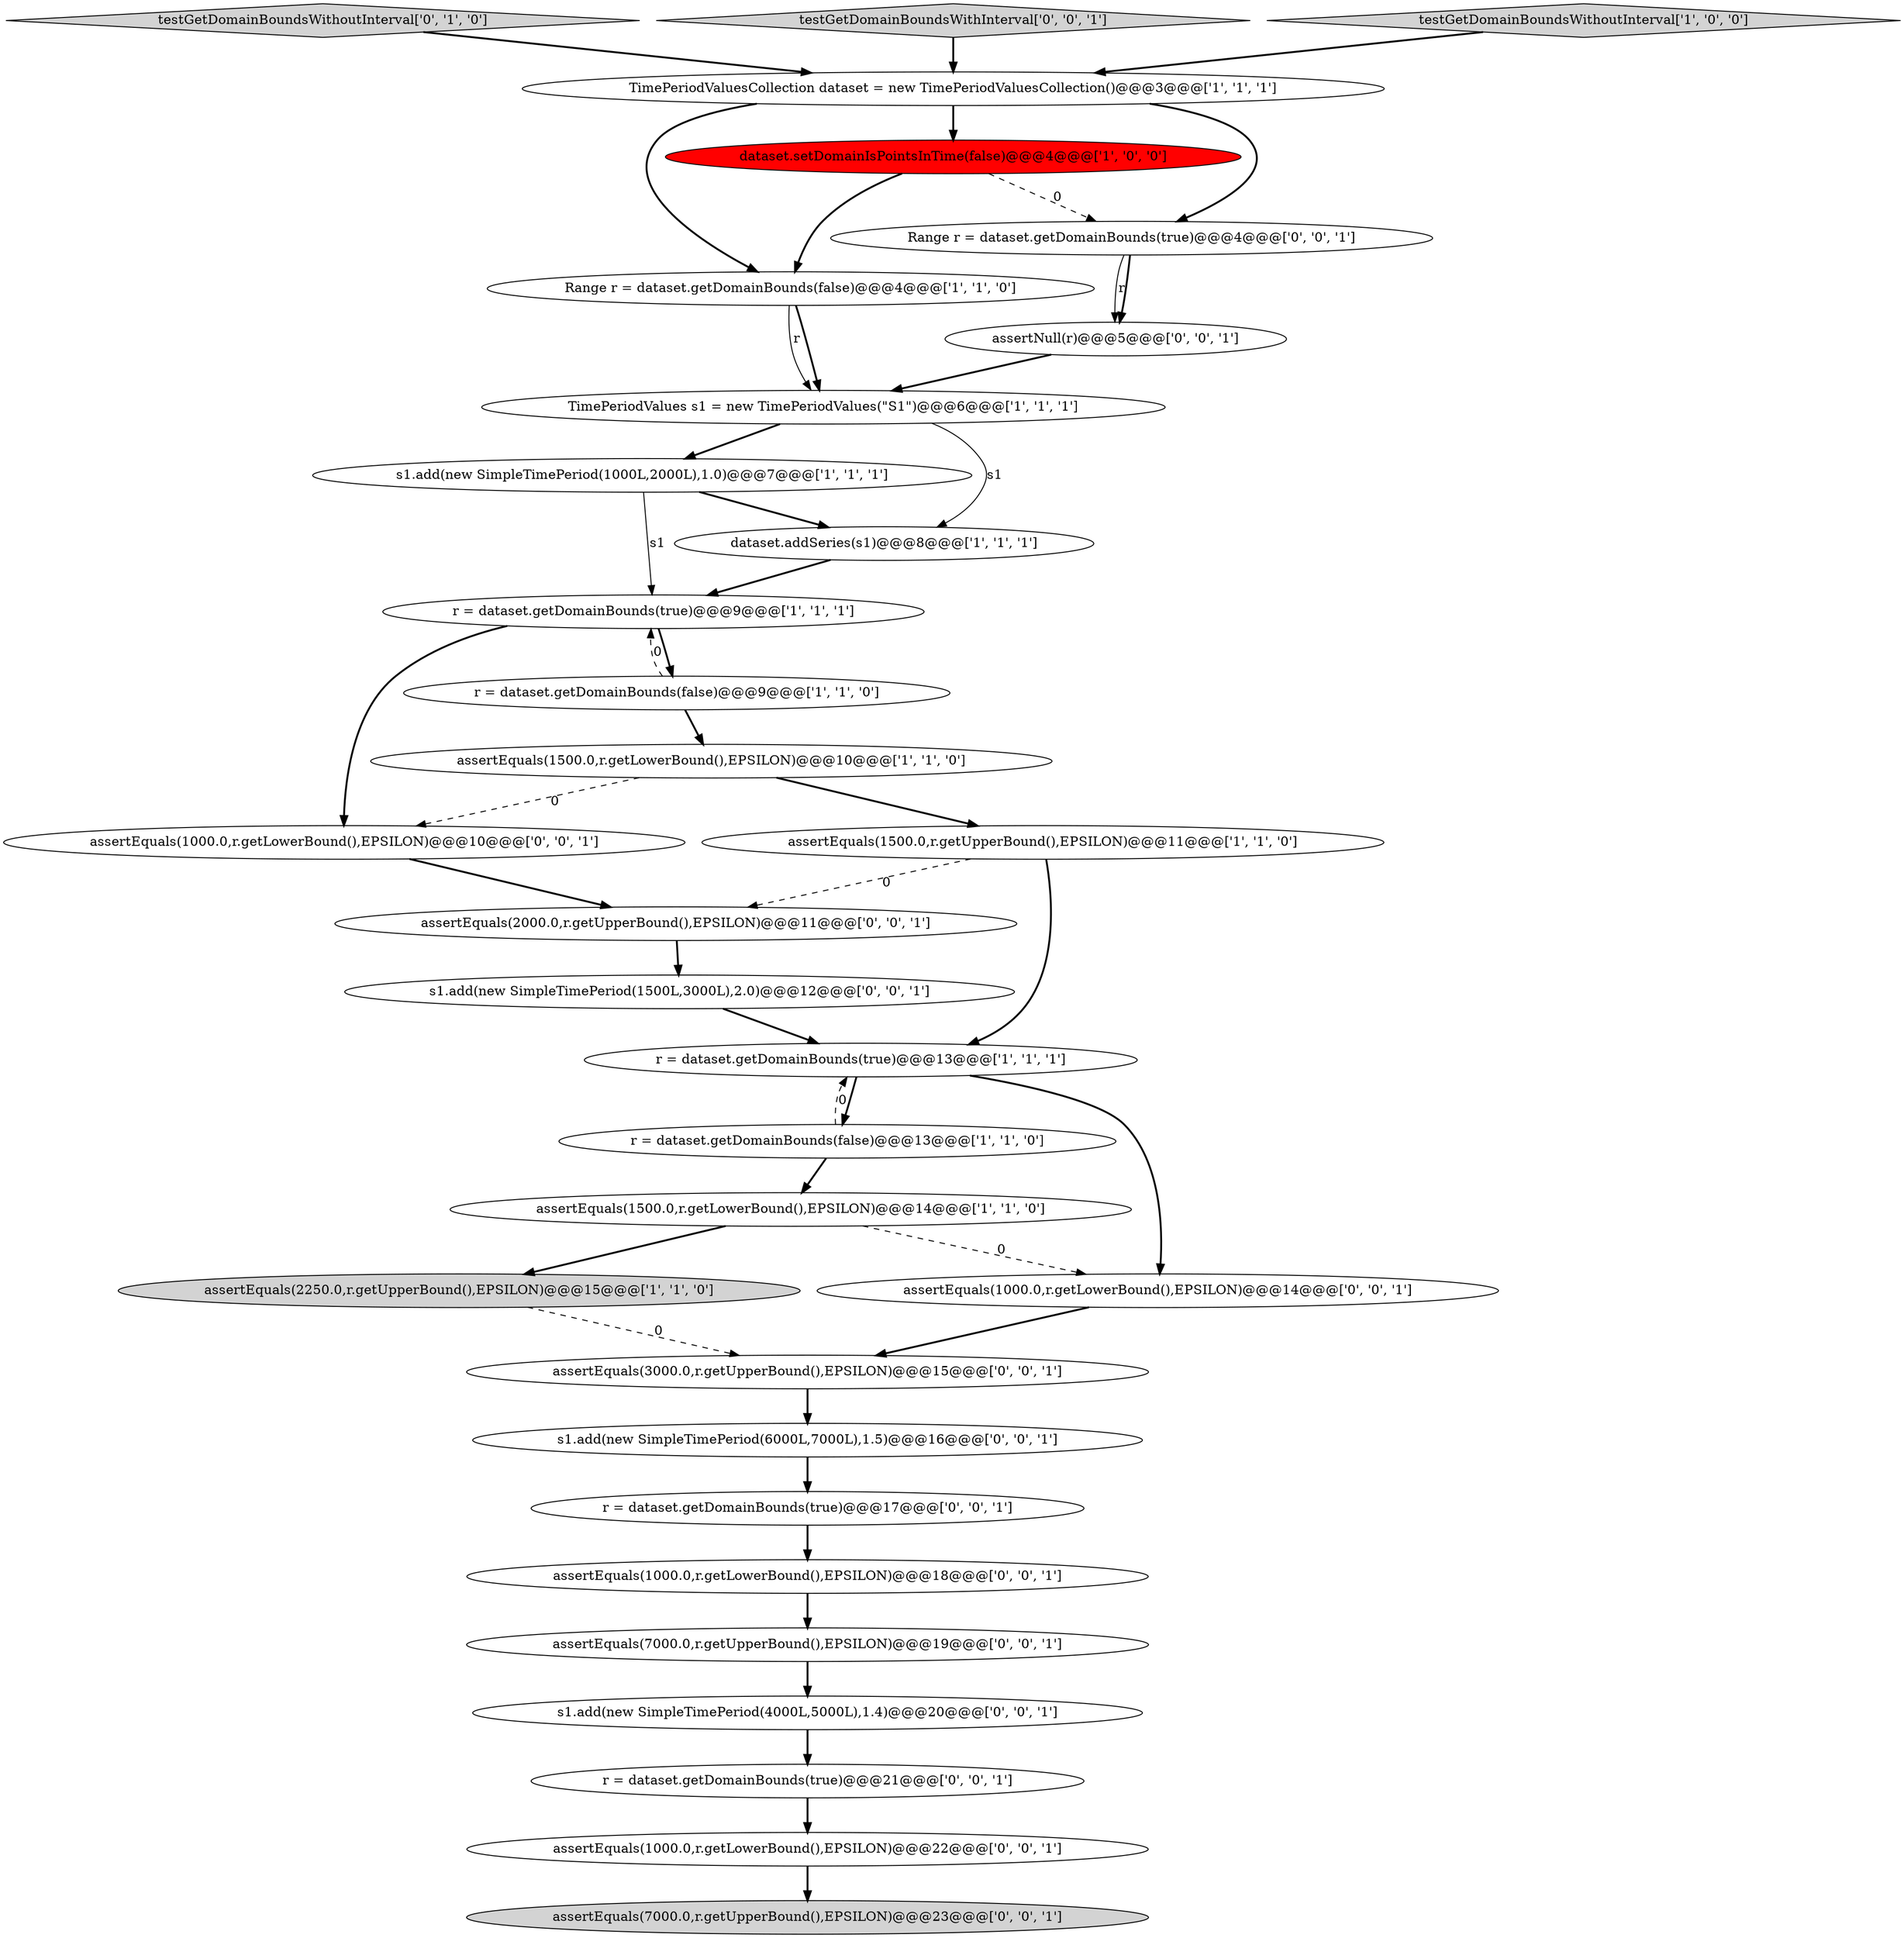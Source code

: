 digraph {
5 [style = filled, label = "s1.add(new SimpleTimePeriod(1000L,2000L),1.0)@@@7@@@['1', '1', '1']", fillcolor = white, shape = ellipse image = "AAA0AAABBB1BBB"];
22 [style = filled, label = "assertEquals(7000.0,r.getUpperBound(),EPSILON)@@@23@@@['0', '0', '1']", fillcolor = lightgray, shape = ellipse image = "AAA0AAABBB3BBB"];
15 [style = filled, label = "testGetDomainBoundsWithoutInterval['0', '1', '0']", fillcolor = lightgray, shape = diamond image = "AAA0AAABBB2BBB"];
9 [style = filled, label = "r = dataset.getDomainBounds(false)@@@9@@@['1', '1', '0']", fillcolor = white, shape = ellipse image = "AAA0AAABBB1BBB"];
16 [style = filled, label = "assertEquals(3000.0,r.getUpperBound(),EPSILON)@@@15@@@['0', '0', '1']", fillcolor = white, shape = ellipse image = "AAA0AAABBB3BBB"];
26 [style = filled, label = "assertEquals(2000.0,r.getUpperBound(),EPSILON)@@@11@@@['0', '0', '1']", fillcolor = white, shape = ellipse image = "AAA0AAABBB3BBB"];
30 [style = filled, label = "r = dataset.getDomainBounds(true)@@@21@@@['0', '0', '1']", fillcolor = white, shape = ellipse image = "AAA0AAABBB3BBB"];
10 [style = filled, label = "assertEquals(1500.0,r.getLowerBound(),EPSILON)@@@14@@@['1', '1', '0']", fillcolor = white, shape = ellipse image = "AAA0AAABBB1BBB"];
21 [style = filled, label = "Range r = dataset.getDomainBounds(true)@@@4@@@['0', '0', '1']", fillcolor = white, shape = ellipse image = "AAA0AAABBB3BBB"];
20 [style = filled, label = "testGetDomainBoundsWithInterval['0', '0', '1']", fillcolor = lightgray, shape = diamond image = "AAA0AAABBB3BBB"];
1 [style = filled, label = "dataset.setDomainIsPointsInTime(false)@@@4@@@['1', '0', '0']", fillcolor = red, shape = ellipse image = "AAA1AAABBB1BBB"];
17 [style = filled, label = "s1.add(new SimpleTimePeriod(6000L,7000L),1.5)@@@16@@@['0', '0', '1']", fillcolor = white, shape = ellipse image = "AAA0AAABBB3BBB"];
4 [style = filled, label = "Range r = dataset.getDomainBounds(false)@@@4@@@['1', '1', '0']", fillcolor = white, shape = ellipse image = "AAA0AAABBB1BBB"];
27 [style = filled, label = "assertEquals(1000.0,r.getLowerBound(),EPSILON)@@@10@@@['0', '0', '1']", fillcolor = white, shape = ellipse image = "AAA0AAABBB3BBB"];
14 [style = filled, label = "TimePeriodValuesCollection dataset = new TimePeriodValuesCollection()@@@3@@@['1', '1', '1']", fillcolor = white, shape = ellipse image = "AAA0AAABBB1BBB"];
19 [style = filled, label = "assertNull(r)@@@5@@@['0', '0', '1']", fillcolor = white, shape = ellipse image = "AAA0AAABBB3BBB"];
29 [style = filled, label = "assertEquals(1000.0,r.getLowerBound(),EPSILON)@@@18@@@['0', '0', '1']", fillcolor = white, shape = ellipse image = "AAA0AAABBB3BBB"];
7 [style = filled, label = "r = dataset.getDomainBounds(true)@@@13@@@['1', '1', '1']", fillcolor = white, shape = ellipse image = "AAA0AAABBB1BBB"];
31 [style = filled, label = "assertEquals(7000.0,r.getUpperBound(),EPSILON)@@@19@@@['0', '0', '1']", fillcolor = white, shape = ellipse image = "AAA0AAABBB3BBB"];
18 [style = filled, label = "assertEquals(1000.0,r.getLowerBound(),EPSILON)@@@22@@@['0', '0', '1']", fillcolor = white, shape = ellipse image = "AAA0AAABBB3BBB"];
12 [style = filled, label = "TimePeriodValues s1 = new TimePeriodValues(\"S1\")@@@6@@@['1', '1', '1']", fillcolor = white, shape = ellipse image = "AAA0AAABBB1BBB"];
13 [style = filled, label = "dataset.addSeries(s1)@@@8@@@['1', '1', '1']", fillcolor = white, shape = ellipse image = "AAA0AAABBB1BBB"];
8 [style = filled, label = "assertEquals(2250.0,r.getUpperBound(),EPSILON)@@@15@@@['1', '1', '0']", fillcolor = lightgray, shape = ellipse image = "AAA0AAABBB1BBB"];
23 [style = filled, label = "assertEquals(1000.0,r.getLowerBound(),EPSILON)@@@14@@@['0', '0', '1']", fillcolor = white, shape = ellipse image = "AAA0AAABBB3BBB"];
28 [style = filled, label = "s1.add(new SimpleTimePeriod(1500L,3000L),2.0)@@@12@@@['0', '0', '1']", fillcolor = white, shape = ellipse image = "AAA0AAABBB3BBB"];
25 [style = filled, label = "s1.add(new SimpleTimePeriod(4000L,5000L),1.4)@@@20@@@['0', '0', '1']", fillcolor = white, shape = ellipse image = "AAA0AAABBB3BBB"];
0 [style = filled, label = "testGetDomainBoundsWithoutInterval['1', '0', '0']", fillcolor = lightgray, shape = diamond image = "AAA0AAABBB1BBB"];
2 [style = filled, label = "r = dataset.getDomainBounds(true)@@@9@@@['1', '1', '1']", fillcolor = white, shape = ellipse image = "AAA0AAABBB1BBB"];
24 [style = filled, label = "r = dataset.getDomainBounds(true)@@@17@@@['0', '0', '1']", fillcolor = white, shape = ellipse image = "AAA0AAABBB3BBB"];
6 [style = filled, label = "assertEquals(1500.0,r.getUpperBound(),EPSILON)@@@11@@@['1', '1', '0']", fillcolor = white, shape = ellipse image = "AAA0AAABBB1BBB"];
11 [style = filled, label = "assertEquals(1500.0,r.getLowerBound(),EPSILON)@@@10@@@['1', '1', '0']", fillcolor = white, shape = ellipse image = "AAA0AAABBB1BBB"];
3 [style = filled, label = "r = dataset.getDomainBounds(false)@@@13@@@['1', '1', '0']", fillcolor = white, shape = ellipse image = "AAA0AAABBB1BBB"];
1->4 [style = bold, label=""];
23->16 [style = bold, label=""];
8->16 [style = dashed, label="0"];
31->25 [style = bold, label=""];
12->5 [style = bold, label=""];
9->11 [style = bold, label=""];
15->14 [style = bold, label=""];
21->19 [style = bold, label=""];
19->12 [style = bold, label=""];
3->7 [style = dashed, label="0"];
21->19 [style = solid, label="r"];
25->30 [style = bold, label=""];
11->6 [style = bold, label=""];
29->31 [style = bold, label=""];
28->7 [style = bold, label=""];
20->14 [style = bold, label=""];
1->21 [style = dashed, label="0"];
24->29 [style = bold, label=""];
2->9 [style = bold, label=""];
16->17 [style = bold, label=""];
30->18 [style = bold, label=""];
7->3 [style = bold, label=""];
14->1 [style = bold, label=""];
9->2 [style = dashed, label="0"];
12->13 [style = solid, label="s1"];
3->10 [style = bold, label=""];
0->14 [style = bold, label=""];
17->24 [style = bold, label=""];
18->22 [style = bold, label=""];
10->8 [style = bold, label=""];
6->26 [style = dashed, label="0"];
5->13 [style = bold, label=""];
7->23 [style = bold, label=""];
13->2 [style = bold, label=""];
4->12 [style = bold, label=""];
2->27 [style = bold, label=""];
4->12 [style = solid, label="r"];
26->28 [style = bold, label=""];
11->27 [style = dashed, label="0"];
6->7 [style = bold, label=""];
10->23 [style = dashed, label="0"];
5->2 [style = solid, label="s1"];
14->21 [style = bold, label=""];
14->4 [style = bold, label=""];
27->26 [style = bold, label=""];
}
